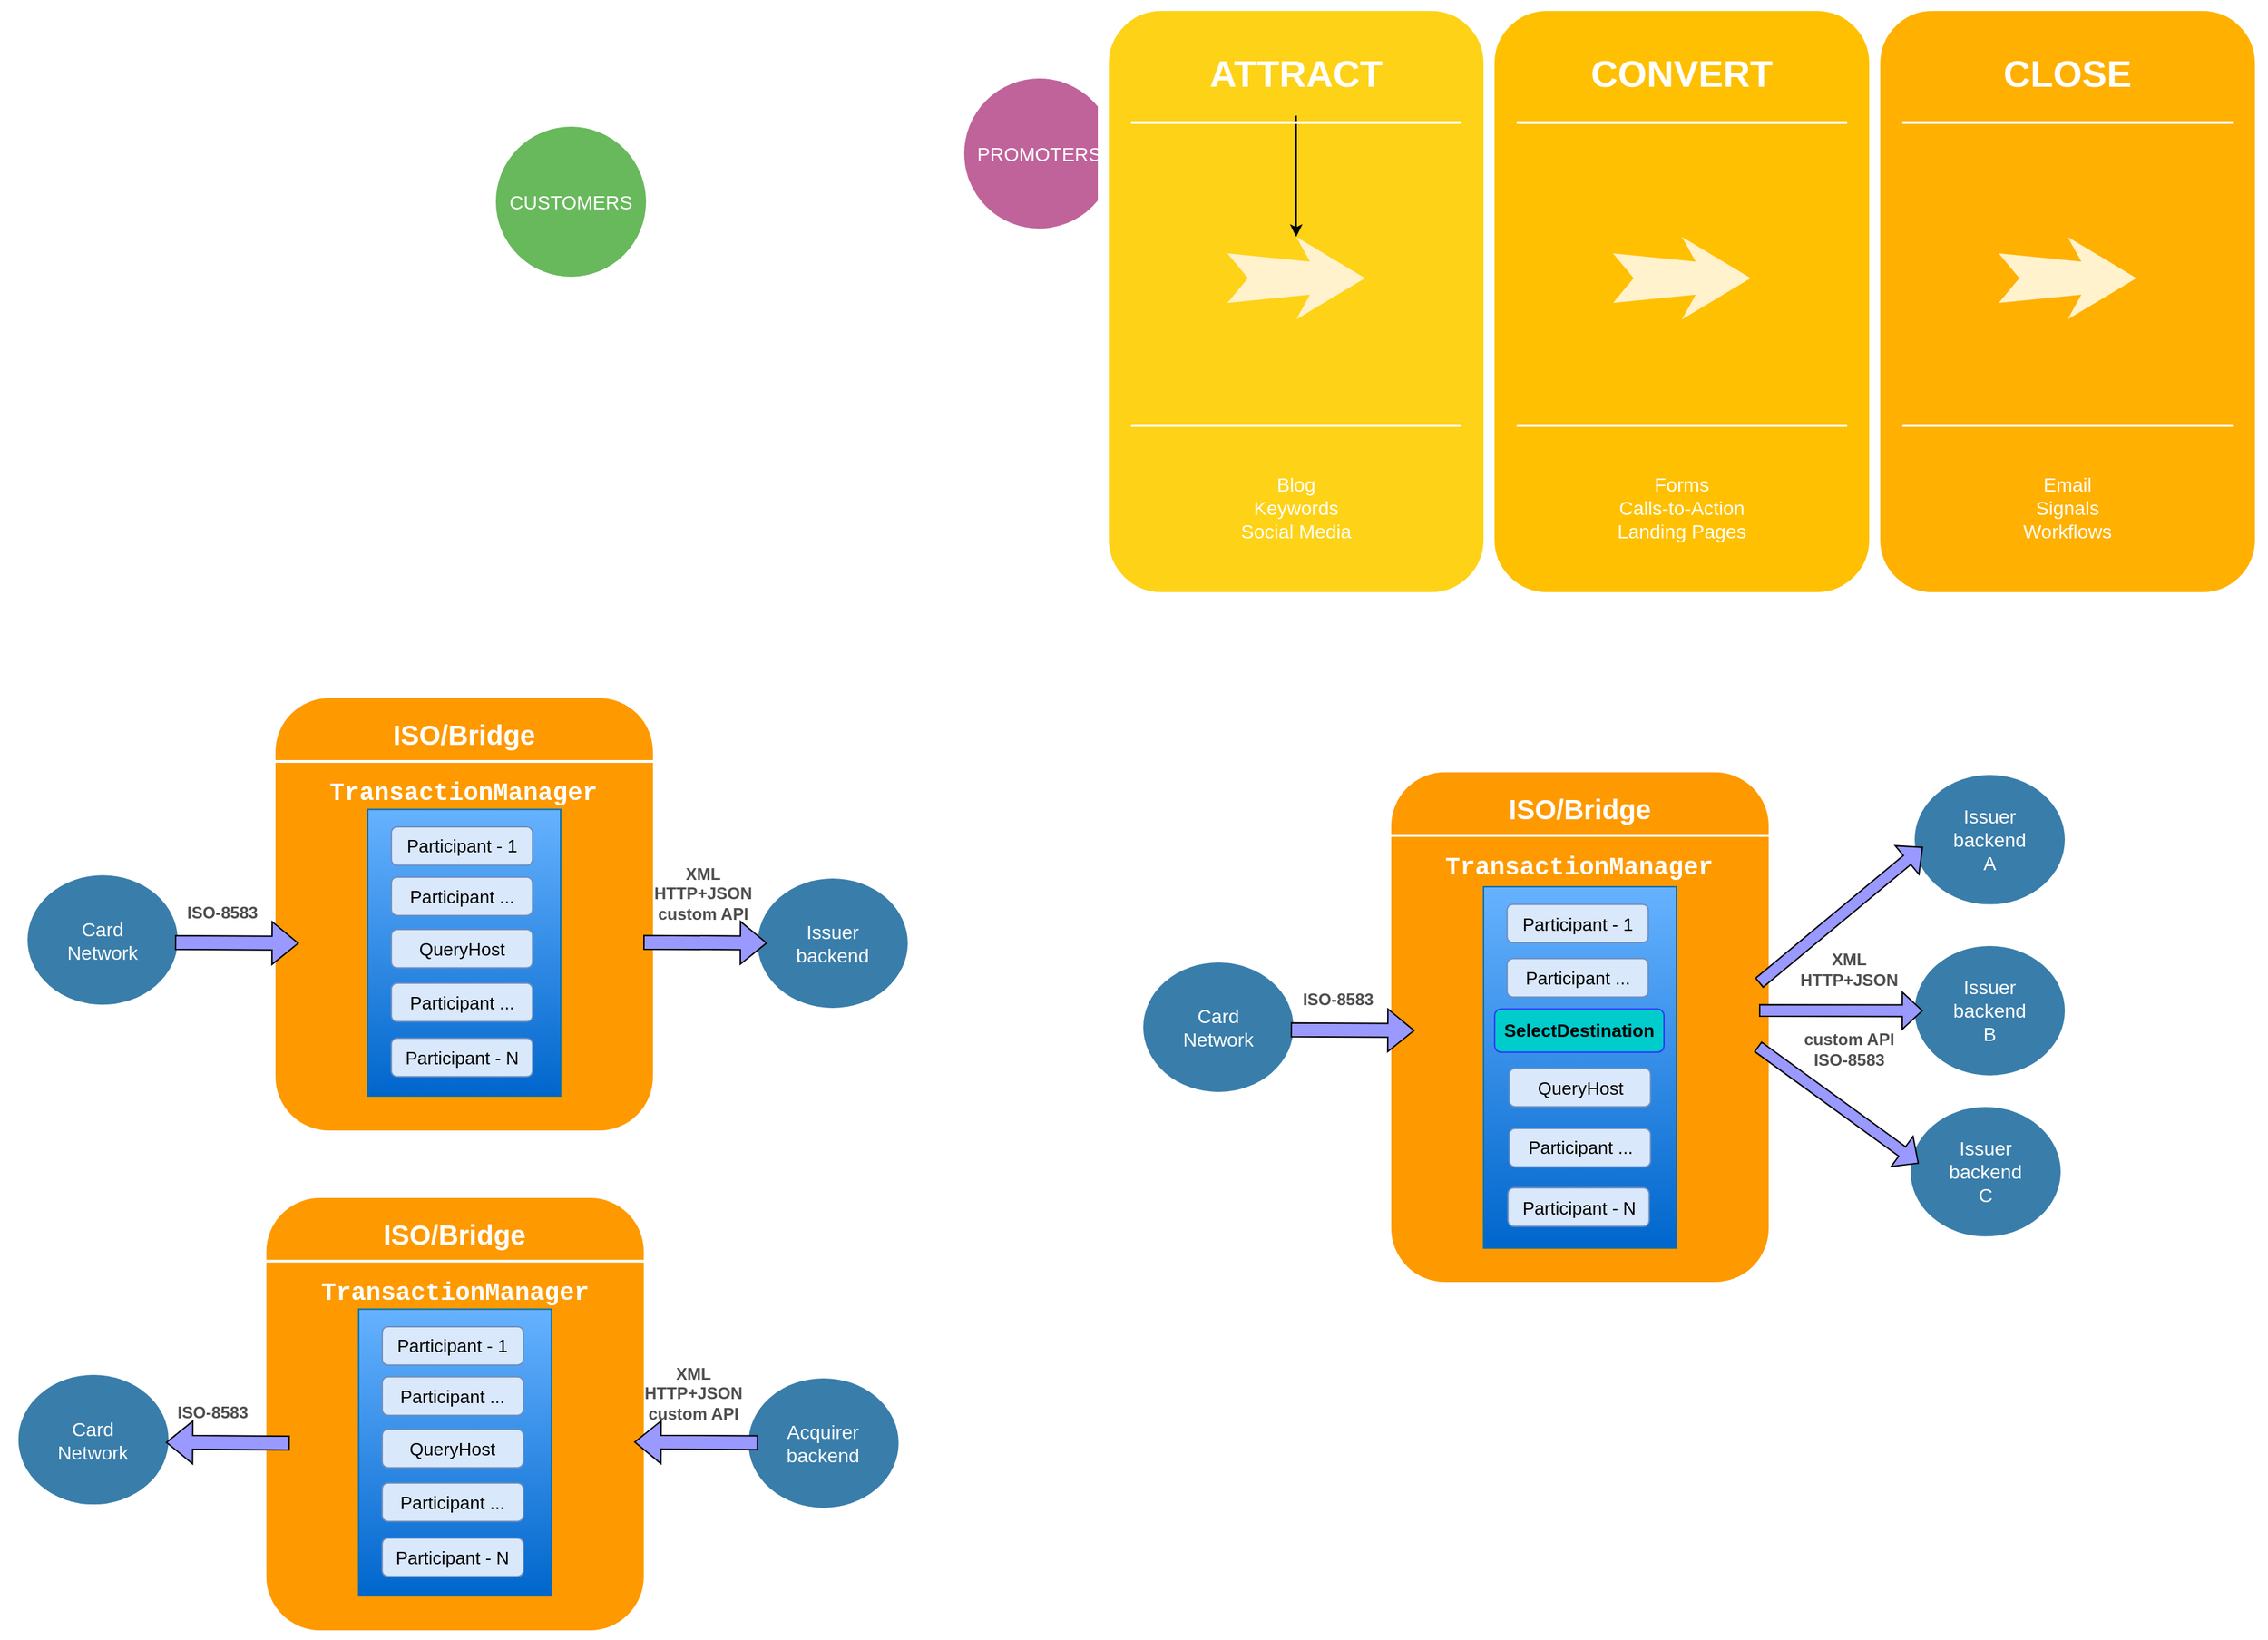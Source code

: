<mxfile version="24.7.7">
  <diagram name="Page-1" id="12e1b939-464a-85fe-373e-61e167be1490">
    <mxGraphModel dx="1481" dy="2051" grid="1" gridSize="10" guides="1" tooltips="1" connect="1" arrows="1" fold="1" page="1" pageScale="1.5" pageWidth="1169" pageHeight="826" background="none" math="0" shadow="0">
      <root>
        <mxCell id="0" />
        <mxCell id="1" parent="0" />
        <mxCell id="UDk5cR4JKh6qe-NH-JdE-115" value="" style="rounded=0;whiteSpace=wrap;html=1;fillColor=default;strokeColor=none;" vertex="1" parent="1">
          <mxGeometry x="950" y="470" width="690" height="390" as="geometry" />
        </mxCell>
        <mxCell id="UDk5cR4JKh6qe-NH-JdE-111" value="" style="rounded=0;whiteSpace=wrap;html=1;fillColor=default;strokeColor=none;" vertex="1" parent="1">
          <mxGeometry x="120" y="420" width="670" height="320" as="geometry" />
        </mxCell>
        <mxCell id="60da8b9f42644d3a-31" value="" style="whiteSpace=wrap;html=1;rounded=1;shadow=0;strokeWidth=6;fontSize=20;align=center;fillColor=#FE9900;strokeColor=#FFFFFF;" parent="1" vertex="1">
          <mxGeometry x="310" y="420" width="280" height="320" as="geometry" />
        </mxCell>
        <mxCell id="UDk5cR4JKh6qe-NH-JdE-102" value="&lt;div&gt;Issuer&lt;/div&gt;&lt;div&gt;backend&lt;br&gt;&lt;/div&gt;&lt;div&gt;C&lt;br&gt;&lt;/div&gt;" style="ellipse;whiteSpace=wrap;html=1;rounded=0;shadow=0;strokeWidth=6;fontSize=14;align=center;fillColor=#397DAA;strokeColor=#FFFFFF;fontColor=#FFFFFF;" vertex="1" parent="1">
          <mxGeometry x="1497" y="716.93" width="115" height="100" as="geometry" />
        </mxCell>
        <mxCell id="60da8b9f42644d3a-22" value="&lt;div&gt;Card&lt;/div&gt;&lt;div&gt;Network&lt;/div&gt;" style="ellipse;whiteSpace=wrap;html=1;rounded=0;shadow=0;strokeWidth=6;fontSize=14;align=center;fillColor=#397DAA;strokeColor=#FFFFFF;fontColor=#FFFFFF;" parent="1" vertex="1">
          <mxGeometry x="130" y="548.61" width="115" height="100" as="geometry" />
        </mxCell>
        <mxCell id="60da8b9f42644d3a-36" value="CUSTOMERS" style="ellipse;whiteSpace=wrap;html=1;rounded=0;shadow=0;strokeWidth=6;fontSize=14;align=center;fillColor=#68B85C;strokeColor=#FFFFFF;fontColor=#FFFFFF;" parent="1" vertex="1">
          <mxGeometry x="470" y="5" width="115" height="115" as="geometry" />
        </mxCell>
        <mxCell id="60da8b9f42644d3a-38" value="PROMOTERS" style="ellipse;whiteSpace=wrap;html=1;rounded=0;shadow=0;strokeWidth=6;fontSize=14;align=center;fillColor=#BF639A;strokeColor=#FFFFFF;fontColor=#FFFFFF;" parent="1" vertex="1">
          <mxGeometry x="810" y="-30" width="115" height="115" as="geometry" />
        </mxCell>
        <mxCell id="UDk5cR4JKh6qe-NH-JdE-1" value="" style="group" vertex="1" connectable="0" parent="1">
          <mxGeometry x="914" y="-80" width="840" height="430" as="geometry" />
        </mxCell>
        <mxCell id="60da8b9f42644d3a-2" value="" style="whiteSpace=wrap;html=1;rounded=1;shadow=0;strokeWidth=8;fontSize=20;align=center;fillColor=#FED217;strokeColor=#FFFFFF;" parent="UDk5cR4JKh6qe-NH-JdE-1" vertex="1">
          <mxGeometry width="280" height="430" as="geometry" />
        </mxCell>
        <mxCell id="UDk5cR4JKh6qe-NH-JdE-16" value="" style="edgeStyle=orthogonalEdgeStyle;rounded=0;orthogonalLoop=1;jettySize=auto;html=1;" edge="1" parent="UDk5cR4JKh6qe-NH-JdE-1" source="60da8b9f42644d3a-3" target="60da8b9f42644d3a-9">
          <mxGeometry relative="1" as="geometry" />
        </mxCell>
        <mxCell id="60da8b9f42644d3a-3" value="ATTRACT" style="text;html=1;strokeColor=none;fillColor=none;align=center;verticalAlign=middle;whiteSpace=wrap;rounded=0;shadow=0;fontSize=27;fontColor=#FFFFFF;fontStyle=1" parent="UDk5cR4JKh6qe-NH-JdE-1" vertex="1">
          <mxGeometry y="20" width="280" height="60" as="geometry" />
        </mxCell>
        <mxCell id="60da8b9f42644d3a-4" value="Blog&lt;div&gt;Keywords&lt;/div&gt;&lt;div&gt;Social Media&lt;/div&gt;" style="text;html=1;strokeColor=none;fillColor=none;align=center;verticalAlign=middle;whiteSpace=wrap;rounded=0;shadow=0;fontSize=14;fontColor=#FFFFFF;" parent="UDk5cR4JKh6qe-NH-JdE-1" vertex="1">
          <mxGeometry y="320" width="280" height="90" as="geometry" />
        </mxCell>
        <mxCell id="60da8b9f42644d3a-6" value="" style="line;strokeWidth=2;html=1;rounded=0;shadow=0;fontSize=27;align=center;fillColor=none;strokeColor=#FFFFFF;" parent="UDk5cR4JKh6qe-NH-JdE-1" vertex="1">
          <mxGeometry x="20" y="80" width="240" height="10" as="geometry" />
        </mxCell>
        <mxCell id="60da8b9f42644d3a-7" value="" style="line;strokeWidth=2;html=1;rounded=0;shadow=0;fontSize=27;align=center;fillColor=none;strokeColor=#FFFFFF;" parent="UDk5cR4JKh6qe-NH-JdE-1" vertex="1">
          <mxGeometry x="20" y="300" width="240" height="10" as="geometry" />
        </mxCell>
        <mxCell id="60da8b9f42644d3a-9" value="" style="html=1;shadow=0;dashed=0;align=center;verticalAlign=middle;shape=mxgraph.arrows2.stylisedArrow;dy=0.6;dx=40;notch=15;feather=0.4;rounded=0;strokeWidth=1;fontSize=27;strokeColor=none;fillColor=#fff2cc;" parent="UDk5cR4JKh6qe-NH-JdE-1" vertex="1">
          <mxGeometry x="90" y="168" width="100" height="60" as="geometry" />
        </mxCell>
        <mxCell id="60da8b9f42644d3a-17" value="" style="whiteSpace=wrap;html=1;rounded=1;shadow=0;strokeWidth=8;fontSize=20;align=center;fillColor=#FFC001;strokeColor=#FFFFFF;" parent="UDk5cR4JKh6qe-NH-JdE-1" vertex="1">
          <mxGeometry x="280" width="280" height="430" as="geometry" />
        </mxCell>
        <mxCell id="60da8b9f42644d3a-18" value="CONVERT" style="text;html=1;strokeColor=none;fillColor=none;align=center;verticalAlign=middle;whiteSpace=wrap;rounded=0;shadow=0;fontSize=27;fontColor=#FFFFFF;fontStyle=1" parent="UDk5cR4JKh6qe-NH-JdE-1" vertex="1">
          <mxGeometry x="280" y="20" width="280" height="60" as="geometry" />
        </mxCell>
        <mxCell id="60da8b9f42644d3a-19" value="Forms&lt;div&gt;Calls-to-Action&lt;/div&gt;&lt;div&gt;Landing Pages&lt;/div&gt;" style="text;html=1;strokeColor=none;fillColor=none;align=center;verticalAlign=middle;whiteSpace=wrap;rounded=0;shadow=0;fontSize=14;fontColor=#FFFFFF;" parent="UDk5cR4JKh6qe-NH-JdE-1" vertex="1">
          <mxGeometry x="280" y="320" width="280" height="90" as="geometry" />
        </mxCell>
        <mxCell id="60da8b9f42644d3a-20" value="" style="line;strokeWidth=2;html=1;rounded=0;shadow=0;fontSize=27;align=center;fillColor=none;strokeColor=#FFFFFF;" parent="UDk5cR4JKh6qe-NH-JdE-1" vertex="1">
          <mxGeometry x="300" y="80" width="240" height="10" as="geometry" />
        </mxCell>
        <mxCell id="60da8b9f42644d3a-21" value="" style="line;strokeWidth=2;html=1;rounded=0;shadow=0;fontSize=27;align=center;fillColor=none;strokeColor=#FFFFFF;" parent="UDk5cR4JKh6qe-NH-JdE-1" vertex="1">
          <mxGeometry x="300" y="300" width="240" height="10" as="geometry" />
        </mxCell>
        <mxCell id="60da8b9f42644d3a-23" value="" style="html=1;shadow=0;dashed=0;align=center;verticalAlign=middle;shape=mxgraph.arrows2.stylisedArrow;dy=0.6;dx=40;notch=15;feather=0.4;rounded=0;strokeWidth=1;fontSize=27;strokeColor=none;fillColor=#fff2cc;" parent="UDk5cR4JKh6qe-NH-JdE-1" vertex="1">
          <mxGeometry x="370" y="168" width="100" height="60" as="geometry" />
        </mxCell>
        <mxCell id="60da8b9f42644d3a-24" value="" style="whiteSpace=wrap;html=1;rounded=1;shadow=0;strokeWidth=8;fontSize=20;align=center;fillColor=#FFB001;strokeColor=#FFFFFF;" parent="UDk5cR4JKh6qe-NH-JdE-1" vertex="1">
          <mxGeometry x="560" width="280" height="430" as="geometry" />
        </mxCell>
        <mxCell id="60da8b9f42644d3a-25" value="CLOSE" style="text;html=1;strokeColor=none;fillColor=none;align=center;verticalAlign=middle;whiteSpace=wrap;rounded=0;shadow=0;fontSize=27;fontColor=#FFFFFF;fontStyle=1" parent="UDk5cR4JKh6qe-NH-JdE-1" vertex="1">
          <mxGeometry x="560" y="20" width="280" height="60" as="geometry" />
        </mxCell>
        <mxCell id="60da8b9f42644d3a-26" value="Email&lt;div&gt;Signals&lt;/div&gt;&lt;div&gt;Workflows&lt;/div&gt;" style="text;html=1;strokeColor=none;fillColor=none;align=center;verticalAlign=middle;whiteSpace=wrap;rounded=0;shadow=0;fontSize=14;fontColor=#FFFFFF;" parent="UDk5cR4JKh6qe-NH-JdE-1" vertex="1">
          <mxGeometry x="560" y="320" width="280" height="90" as="geometry" />
        </mxCell>
        <mxCell id="60da8b9f42644d3a-27" value="" style="line;strokeWidth=2;html=1;rounded=0;shadow=0;fontSize=27;align=center;fillColor=none;strokeColor=#FFFFFF;" parent="UDk5cR4JKh6qe-NH-JdE-1" vertex="1">
          <mxGeometry x="580" y="80" width="240" height="10" as="geometry" />
        </mxCell>
        <mxCell id="60da8b9f42644d3a-28" value="" style="line;strokeWidth=2;html=1;rounded=0;shadow=0;fontSize=27;align=center;fillColor=none;strokeColor=#FFFFFF;" parent="UDk5cR4JKh6qe-NH-JdE-1" vertex="1">
          <mxGeometry x="580" y="300" width="240" height="10" as="geometry" />
        </mxCell>
        <mxCell id="60da8b9f42644d3a-30" value="" style="html=1;shadow=0;dashed=0;align=center;verticalAlign=middle;shape=mxgraph.arrows2.stylisedArrow;dy=0.6;dx=40;notch=15;feather=0.4;rounded=0;strokeWidth=1;fontSize=27;strokeColor=none;fillColor=#fff2cc;" parent="UDk5cR4JKh6qe-NH-JdE-1" vertex="1">
          <mxGeometry x="650" y="168" width="100" height="60" as="geometry" />
        </mxCell>
        <mxCell id="UDk5cR4JKh6qe-NH-JdE-56" value="&lt;font color=&quot;#4d4d4d&quot;&gt;&lt;b&gt;ISO-8583&lt;/b&gt;&lt;/font&gt;" style="text;html=1;align=center;verticalAlign=middle;resizable=0;points=[];autosize=1;strokeColor=none;fillColor=none;" vertex="1" parent="1">
          <mxGeometry x="239" y="564" width="70" height="30" as="geometry" />
        </mxCell>
        <mxCell id="UDk5cR4JKh6qe-NH-JdE-74" value="&lt;div&gt;Issuer&lt;/div&gt;&lt;div&gt;backend&lt;br&gt;&lt;/div&gt;" style="ellipse;whiteSpace=wrap;html=1;rounded=0;shadow=0;strokeWidth=6;fontSize=14;align=center;fillColor=#397DAA;strokeColor=#FFFFFF;fontColor=#FFFFFF;" vertex="1" parent="1">
          <mxGeometry x="660" y="551" width="115" height="100" as="geometry" />
        </mxCell>
        <mxCell id="60da8b9f42644d3a-32" value="ISO/Bridge" style="text;html=1;strokeColor=none;fillColor=none;align=center;verticalAlign=middle;whiteSpace=wrap;rounded=0;shadow=0;fontSize=20;fontColor=#FFFFFF;fontStyle=1" parent="1" vertex="1">
          <mxGeometry x="290" y="425.005" width="320" height="48.837" as="geometry" />
        </mxCell>
        <mxCell id="60da8b9f42644d3a-34" value="" style="line;strokeWidth=2;html=1;rounded=0;shadow=0;fontSize=27;align=center;fillColor=none;strokeColor=#FFFFFF;" parent="1" vertex="1">
          <mxGeometry x="312.857" y="464.072" width="274.286" height="9.767" as="geometry" />
        </mxCell>
        <mxCell id="UDk5cR4JKh6qe-NH-JdE-15" value="&lt;font face=&quot;Courier New&quot; style=&quot;font-size: 18px;&quot;&gt;TransactionManager&lt;/font&gt;" style="text;html=1;strokeColor=none;fillColor=none;align=center;verticalAlign=middle;whiteSpace=wrap;rounded=0;shadow=0;fontSize=27;fontColor=#FFFFFF;fontStyle=1" vertex="1" parent="1">
          <mxGeometry x="356.43" y="473.14" width="187.14" height="29.302" as="geometry" />
        </mxCell>
        <mxCell id="UDk5cR4JKh6qe-NH-JdE-55" value="" style="shape=flexArrow;endArrow=classic;html=1;rounded=0;fillColor=#9999FF;" edge="1" parent="1">
          <mxGeometry width="50" height="50" relative="1" as="geometry">
            <mxPoint x="240" y="600.5" as="sourcePoint" />
            <mxPoint x="330" y="601" as="targetPoint" />
          </mxGeometry>
        </mxCell>
        <mxCell id="UDk5cR4JKh6qe-NH-JdE-75" value="&lt;div&gt;&lt;font color=&quot;#4d4d4d&quot;&gt;&lt;b&gt;XML&lt;/b&gt;&lt;/font&gt;&lt;/div&gt;&lt;div&gt;&lt;font color=&quot;#4d4d4d&quot;&gt;&lt;b&gt;HTTP+JSON&lt;/b&gt;&lt;/font&gt;&lt;/div&gt;&lt;div&gt;&lt;font color=&quot;#4d4d4d&quot;&gt;&lt;b&gt;custom API&lt;br&gt;&lt;/b&gt;&lt;/font&gt;&lt;/div&gt;" style="text;html=1;align=center;verticalAlign=middle;resizable=0;points=[];autosize=1;strokeColor=none;fillColor=none;" vertex="1" parent="1">
          <mxGeometry x="578" y="535" width="90" height="60" as="geometry" />
        </mxCell>
        <mxCell id="UDk5cR4JKh6qe-NH-JdE-73" value="" style="shape=flexArrow;endArrow=classic;html=1;rounded=0;fillColor=#9999FF;" edge="1" parent="1">
          <mxGeometry width="50" height="50" relative="1" as="geometry">
            <mxPoint x="580" y="600.33" as="sourcePoint" />
            <mxPoint x="670" y="600.83" as="targetPoint" />
          </mxGeometry>
        </mxCell>
        <mxCell id="UDk5cR4JKh6qe-NH-JdE-96" value="&lt;div&gt;Issuer&lt;/div&gt;&lt;div&gt;backend&lt;br&gt;&lt;/div&gt;&lt;div&gt;B&lt;br&gt;&lt;/div&gt;" style="ellipse;whiteSpace=wrap;html=1;rounded=0;shadow=0;strokeWidth=6;fontSize=14;align=center;fillColor=#397DAA;strokeColor=#FFFFFF;fontColor=#FFFFFF;" vertex="1" parent="1">
          <mxGeometry x="1500" y="600" width="115" height="100" as="geometry" />
        </mxCell>
        <mxCell id="UDk5cR4JKh6qe-NH-JdE-97" value="&lt;div&gt;&lt;b&gt;XML&lt;/b&gt;&lt;/div&gt;&lt;div&gt;&lt;b&gt;HTTP+JSON&lt;/b&gt;&lt;/div&gt;" style="text;html=1;align=center;verticalAlign=middle;resizable=1;points=[];autosize=1;strokeColor=none;fillColor=none;movable=1;rotatable=1;deletable=1;editable=1;locked=0;connectable=1;fontColor=#4D4D4D;" vertex="1" parent="1">
          <mxGeometry x="1410" y="600" width="90" height="40" as="geometry" />
        </mxCell>
        <mxCell id="UDk5cR4JKh6qe-NH-JdE-99" value="&lt;div&gt;Issuer&lt;/div&gt;&lt;div&gt;backend&lt;br&gt;&lt;/div&gt;&lt;div&gt;A&lt;br&gt;&lt;/div&gt;" style="ellipse;whiteSpace=wrap;html=1;rounded=0;shadow=0;strokeWidth=6;fontSize=14;align=center;fillColor=#397DAA;strokeColor=#FFFFFF;fontColor=#FFFFFF;" vertex="1" parent="1">
          <mxGeometry x="1500" y="475.79" width="115" height="100" as="geometry" />
        </mxCell>
        <mxCell id="UDk5cR4JKh6qe-NH-JdE-5" value="" style="rounded=0;whiteSpace=wrap;html=1;shadow=0;strokeColor=#006EAF;fillColor=#66B2FF;fontColor=#ffffff;gradientColor=#0066CC;gradientDirection=south;" vertex="1" parent="1">
          <mxGeometry x="380" y="503.807" width="140" height="208.17" as="geometry" />
        </mxCell>
        <mxCell id="UDk5cR4JKh6qe-NH-JdE-6" value="&lt;div style=&quot;font-size: 13px;&quot;&gt;Participant - 1&lt;br style=&quot;font-size: 13px;&quot;&gt;&lt;/div&gt;" style="rounded=1;whiteSpace=wrap;html=1;shadow=0;strokeColor=#6c8ebf;fillColor=#dae8fc;fontSize=13;" vertex="1" parent="1">
          <mxGeometry x="397.092" y="516.502" width="102.535" height="27.927" as="geometry" />
        </mxCell>
        <mxCell id="UDk5cR4JKh6qe-NH-JdE-7" value="&lt;div style=&quot;font-size: 13px;&quot;&gt;Participant ...&lt;br style=&quot;font-size: 13px;&quot;&gt;&lt;/div&gt;" style="rounded=1;whiteSpace=wrap;html=1;shadow=0;strokeColor=#6c8ebf;fillColor=#dae8fc;fontSize=13;" vertex="1" parent="1">
          <mxGeometry x="397.092" y="552.953" width="102.535" height="27.927" as="geometry" />
        </mxCell>
        <mxCell id="UDk5cR4JKh6qe-NH-JdE-10" value="&lt;div style=&quot;font-size: 13px;&quot;&gt;Participant ...&lt;/div&gt;" style="rounded=1;whiteSpace=wrap;html=1;shadow=0;strokeColor=#6c8ebf;fillColor=#dae8fc;fontSize=13;" vertex="1" parent="1">
          <mxGeometry x="397.089" y="629.997" width="102.535" height="27.927" as="geometry" />
        </mxCell>
        <mxCell id="UDk5cR4JKh6qe-NH-JdE-11" value="QueryHost" style="rounded=1;whiteSpace=wrap;html=1;shadow=0;strokeColor=#6c8ebf;fillColor=#dae8fc;fontSize=13;" vertex="1" parent="1">
          <mxGeometry x="397.089" y="590.999" width="102.535" height="27.927" as="geometry" />
        </mxCell>
        <mxCell id="UDk5cR4JKh6qe-NH-JdE-12" value="&lt;div style=&quot;font-size: 13px;&quot;&gt;Participant - N&lt;/div&gt;" style="rounded=1;whiteSpace=wrap;html=1;shadow=0;strokeColor=#6c8ebf;fillColor=#dae8fc;fontSize=13;" vertex="1" parent="1">
          <mxGeometry x="397.089" y="670.003" width="102.535" height="27.927" as="geometry" />
        </mxCell>
        <mxCell id="UDk5cR4JKh6qe-NH-JdE-121" value="&lt;div&gt;&lt;b&gt;custom API&lt;/b&gt;&lt;/div&gt;&lt;div&gt;&lt;b&gt;ISO-8583&lt;br&gt;&lt;/b&gt;&lt;/div&gt;" style="text;html=1;align=center;verticalAlign=middle;resizable=1;points=[];autosize=1;strokeColor=none;fillColor=none;movable=1;rotatable=1;deletable=1;editable=1;locked=0;connectable=1;fontColor=#4D4D4D;" vertex="1" parent="1">
          <mxGeometry x="1410" y="657.61" width="90" height="40" as="geometry" />
        </mxCell>
        <mxCell id="UDk5cR4JKh6qe-NH-JdE-126" value="" style="rounded=0;whiteSpace=wrap;html=1;fillColor=default;strokeColor=none;" vertex="1" parent="1">
          <mxGeometry x="113.36" y="782.95" width="670" height="320" as="geometry" />
        </mxCell>
        <mxCell id="UDk5cR4JKh6qe-NH-JdE-127" value="" style="whiteSpace=wrap;html=1;rounded=1;shadow=0;strokeWidth=6;fontSize=20;align=center;fillColor=#FE9900;strokeColor=#FFFFFF;" vertex="1" parent="1">
          <mxGeometry x="303.36" y="782.95" width="280" height="320" as="geometry" />
        </mxCell>
        <mxCell id="UDk5cR4JKh6qe-NH-JdE-128" value="&lt;div&gt;Card&lt;/div&gt;&lt;div&gt;Network&lt;/div&gt;" style="ellipse;whiteSpace=wrap;html=1;rounded=0;shadow=0;strokeWidth=6;fontSize=14;align=center;fillColor=#397DAA;strokeColor=#FFFFFF;fontColor=#FFFFFF;" vertex="1" parent="1">
          <mxGeometry x="123.36" y="911.56" width="115" height="100" as="geometry" />
        </mxCell>
        <mxCell id="UDk5cR4JKh6qe-NH-JdE-129" value="&lt;font color=&quot;#4d4d4d&quot;&gt;&lt;b&gt;ISO-8583&lt;/b&gt;&lt;/font&gt;" style="text;html=1;align=center;verticalAlign=middle;resizable=0;points=[];autosize=1;strokeColor=none;fillColor=none;" vertex="1" parent="1">
          <mxGeometry x="232.36" y="926.95" width="70" height="30" as="geometry" />
        </mxCell>
        <mxCell id="UDk5cR4JKh6qe-NH-JdE-130" value="&lt;div&gt;Acquirer&lt;/div&gt;&lt;div&gt;backend&lt;br&gt;&lt;/div&gt;" style="ellipse;whiteSpace=wrap;html=1;rounded=0;shadow=0;strokeWidth=6;fontSize=14;align=center;fillColor=#397DAA;strokeColor=#FFFFFF;fontColor=#FFFFFF;" vertex="1" parent="1">
          <mxGeometry x="653.36" y="913.95" width="115" height="100" as="geometry" />
        </mxCell>
        <mxCell id="UDk5cR4JKh6qe-NH-JdE-131" value="ISO/Bridge" style="text;html=1;strokeColor=none;fillColor=none;align=center;verticalAlign=middle;whiteSpace=wrap;rounded=0;shadow=0;fontSize=20;fontColor=#FFFFFF;fontStyle=1" vertex="1" parent="1">
          <mxGeometry x="283.36" y="787.955" width="320" height="48.837" as="geometry" />
        </mxCell>
        <mxCell id="UDk5cR4JKh6qe-NH-JdE-132" value="" style="line;strokeWidth=2;html=1;rounded=0;shadow=0;fontSize=27;align=center;fillColor=none;strokeColor=#FFFFFF;" vertex="1" parent="1">
          <mxGeometry x="306.217" y="827.022" width="274.286" height="9.767" as="geometry" />
        </mxCell>
        <mxCell id="UDk5cR4JKh6qe-NH-JdE-133" value="&lt;font face=&quot;Courier New&quot; style=&quot;font-size: 18px;&quot;&gt;TransactionManager&lt;/font&gt;" style="text;html=1;strokeColor=none;fillColor=none;align=center;verticalAlign=middle;whiteSpace=wrap;rounded=0;shadow=0;fontSize=27;fontColor=#FFFFFF;fontStyle=1" vertex="1" parent="1">
          <mxGeometry x="349.79" y="836.09" width="187.14" height="29.302" as="geometry" />
        </mxCell>
        <mxCell id="UDk5cR4JKh6qe-NH-JdE-134" value="" style="shape=flexArrow;endArrow=classic;html=1;rounded=0;fillColor=#9999FF;" edge="1" parent="1">
          <mxGeometry width="50" height="50" relative="1" as="geometry">
            <mxPoint x="323.36" y="963.95" as="sourcePoint" />
            <mxPoint x="233.36" y="963.45" as="targetPoint" />
          </mxGeometry>
        </mxCell>
        <mxCell id="UDk5cR4JKh6qe-NH-JdE-135" value="&lt;div&gt;&lt;font color=&quot;#4d4d4d&quot;&gt;&lt;b&gt;XML&lt;/b&gt;&lt;/font&gt;&lt;/div&gt;&lt;div&gt;&lt;font color=&quot;#4d4d4d&quot;&gt;&lt;b&gt;HTTP+JSON&lt;/b&gt;&lt;/font&gt;&lt;/div&gt;&lt;div&gt;&lt;font color=&quot;#4d4d4d&quot;&gt;&lt;b&gt;custom API&lt;br&gt;&lt;/b&gt;&lt;/font&gt;&lt;/div&gt;" style="text;html=1;align=center;verticalAlign=middle;resizable=0;points=[];autosize=1;strokeColor=none;fillColor=none;" vertex="1" parent="1">
          <mxGeometry x="571.36" y="897.95" width="90" height="60" as="geometry" />
        </mxCell>
        <mxCell id="UDk5cR4JKh6qe-NH-JdE-136" value="" style="shape=flexArrow;endArrow=classic;html=1;rounded=0;fillColor=#9999FF;" edge="1" parent="1">
          <mxGeometry width="50" height="50" relative="1" as="geometry">
            <mxPoint x="663.36" y="963.78" as="sourcePoint" />
            <mxPoint x="573.36" y="963.28" as="targetPoint" />
          </mxGeometry>
        </mxCell>
        <mxCell id="UDk5cR4JKh6qe-NH-JdE-137" value="" style="rounded=0;whiteSpace=wrap;html=1;shadow=0;strokeColor=#006EAF;fillColor=#66B2FF;fontColor=#ffffff;gradientColor=#0066CC;gradientDirection=south;" vertex="1" parent="1">
          <mxGeometry x="373.36" y="866.757" width="140" height="208.17" as="geometry" />
        </mxCell>
        <mxCell id="UDk5cR4JKh6qe-NH-JdE-138" value="&lt;div style=&quot;font-size: 13px;&quot;&gt;Participant - 1&lt;br style=&quot;font-size: 13px;&quot;&gt;&lt;/div&gt;" style="rounded=1;whiteSpace=wrap;html=1;shadow=0;strokeColor=#6c8ebf;fillColor=#dae8fc;fontSize=13;" vertex="1" parent="1">
          <mxGeometry x="390.452" y="879.452" width="102.535" height="27.927" as="geometry" />
        </mxCell>
        <mxCell id="UDk5cR4JKh6qe-NH-JdE-139" value="&lt;div style=&quot;font-size: 13px;&quot;&gt;Participant ...&lt;br style=&quot;font-size: 13px;&quot;&gt;&lt;/div&gt;" style="rounded=1;whiteSpace=wrap;html=1;shadow=0;strokeColor=#6c8ebf;fillColor=#dae8fc;fontSize=13;" vertex="1" parent="1">
          <mxGeometry x="390.452" y="915.903" width="102.535" height="27.927" as="geometry" />
        </mxCell>
        <mxCell id="UDk5cR4JKh6qe-NH-JdE-140" value="&lt;div style=&quot;font-size: 13px;&quot;&gt;Participant ...&lt;/div&gt;" style="rounded=1;whiteSpace=wrap;html=1;shadow=0;strokeColor=#6c8ebf;fillColor=#dae8fc;fontSize=13;" vertex="1" parent="1">
          <mxGeometry x="390.449" y="992.947" width="102.535" height="27.927" as="geometry" />
        </mxCell>
        <mxCell id="UDk5cR4JKh6qe-NH-JdE-144" value="" style="whiteSpace=wrap;html=1;rounded=1;shadow=0;strokeWidth=6;fontSize=20;align=center;fillColor=#FE9900;strokeColor=#FFFFFF;" vertex="1" parent="1">
          <mxGeometry x="1120" y="473.84" width="280" height="376.16" as="geometry" />
        </mxCell>
        <mxCell id="UDk5cR4JKh6qe-NH-JdE-141" value="QueryHost" style="rounded=1;whiteSpace=wrap;html=1;shadow=0;strokeColor=#6c8ebf;fillColor=#dae8fc;fontSize=13;" vertex="1" parent="1">
          <mxGeometry x="390.449" y="953.949" width="102.535" height="27.927" as="geometry" />
        </mxCell>
        <mxCell id="UDk5cR4JKh6qe-NH-JdE-142" value="&lt;div style=&quot;font-size: 13px;&quot;&gt;Participant - N&lt;/div&gt;" style="rounded=1;whiteSpace=wrap;html=1;shadow=0;strokeColor=#6c8ebf;fillColor=#dae8fc;fontSize=13;" vertex="1" parent="1">
          <mxGeometry x="390.449" y="1032.953" width="102.535" height="27.927" as="geometry" />
        </mxCell>
        <mxCell id="UDk5cR4JKh6qe-NH-JdE-145" value="ISO/Bridge" style="text;html=1;strokeColor=none;fillColor=none;align=center;verticalAlign=middle;whiteSpace=wrap;rounded=0;shadow=0;fontSize=20;fontColor=#FFFFFF;fontStyle=1" vertex="1" parent="1">
          <mxGeometry x="1100" y="478.845" width="320" height="48.837" as="geometry" />
        </mxCell>
        <mxCell id="UDk5cR4JKh6qe-NH-JdE-146" value="&lt;font face=&quot;Courier New&quot; style=&quot;font-size: 18px;&quot;&gt;TransactionManager&lt;/font&gt;" style="text;html=1;strokeColor=none;fillColor=none;align=center;verticalAlign=middle;whiteSpace=wrap;rounded=0;shadow=0;fontSize=27;fontColor=#FFFFFF;fontStyle=1" vertex="1" parent="1">
          <mxGeometry x="1166.43" y="526.98" width="187.14" height="29.302" as="geometry" />
        </mxCell>
        <mxCell id="UDk5cR4JKh6qe-NH-JdE-147" value="" style="line;strokeWidth=2;html=1;rounded=0;shadow=0;fontSize=27;align=center;fillColor=none;strokeColor=#FFFFFF;" vertex="1" parent="1">
          <mxGeometry x="1122.857" y="517.912" width="274.286" height="9.767" as="geometry" />
        </mxCell>
        <mxCell id="UDk5cR4JKh6qe-NH-JdE-148" value="" style="group" vertex="1" connectable="0" parent="1">
          <mxGeometry x="1190" y="559.999" width="140" height="262.353" as="geometry" />
        </mxCell>
        <mxCell id="UDk5cR4JKh6qe-NH-JdE-63" value="" style="rounded=0;whiteSpace=wrap;html=1;shadow=0;strokeColor=#006EAF;fillColor=#66B2FF;fontColor=#ffffff;gradientColor=#0066CC;gradientDirection=south;" vertex="1" parent="UDk5cR4JKh6qe-NH-JdE-148">
          <mxGeometry width="140" height="262.353" as="geometry" />
        </mxCell>
        <mxCell id="UDk5cR4JKh6qe-NH-JdE-64" value="&lt;div style=&quot;font-size: 13px;&quot;&gt;Participant - 1&lt;br style=&quot;font-size: 13px;&quot;&gt;&lt;/div&gt;" style="rounded=1;whiteSpace=wrap;html=1;shadow=0;strokeColor=#6c8ebf;fillColor=#dae8fc;fontSize=13;" vertex="1" parent="UDk5cR4JKh6qe-NH-JdE-148">
          <mxGeometry x="17.092" y="12.693" width="102.535" height="27.927" as="geometry" />
        </mxCell>
        <mxCell id="UDk5cR4JKh6qe-NH-JdE-65" value="&lt;div style=&quot;font-size: 13px;&quot;&gt;Participant ...&lt;br style=&quot;font-size: 13px;&quot;&gt;&lt;/div&gt;" style="rounded=1;whiteSpace=wrap;html=1;shadow=0;strokeColor=#6c8ebf;fillColor=#dae8fc;fontSize=13;" vertex="1" parent="UDk5cR4JKh6qe-NH-JdE-148">
          <mxGeometry x="17.092" y="52.144" width="102.535" height="27.927" as="geometry" />
        </mxCell>
        <mxCell id="UDk5cR4JKh6qe-NH-JdE-66" value="&lt;b&gt;&lt;font style=&quot;font-size: 13px;&quot;&gt;SelectDestination&lt;/font&gt;&lt;/b&gt;" style="rounded=1;whiteSpace=wrap;html=1;shadow=0;strokeColor=#3333FF;fillColor=#00CCCC;fontSize=13;" vertex="1" parent="UDk5cR4JKh6qe-NH-JdE-148">
          <mxGeometry x="8.09" y="88.757" width="122.91" height="31.41" as="geometry" />
        </mxCell>
        <mxCell id="UDk5cR4JKh6qe-NH-JdE-68" value="QueryHost" style="rounded=1;whiteSpace=wrap;html=1;shadow=0;strokeColor=#6c8ebf;fillColor=#dae8fc;fontSize=13;" vertex="1" parent="UDk5cR4JKh6qe-NH-JdE-148">
          <mxGeometry x="18.729" y="131.83" width="102.535" height="27.927" as="geometry" />
        </mxCell>
        <mxCell id="UDk5cR4JKh6qe-NH-JdE-67" value="&lt;div style=&quot;font-size: 13px;&quot;&gt;Participant ...&lt;/div&gt;" style="rounded=1;whiteSpace=wrap;html=1;shadow=0;strokeColor=#6c8ebf;fillColor=#dae8fc;fontSize=13;" vertex="1" parent="UDk5cR4JKh6qe-NH-JdE-148">
          <mxGeometry x="18.729" y="175.497" width="102.535" height="27.927" as="geometry" />
        </mxCell>
        <mxCell id="UDk5cR4JKh6qe-NH-JdE-69" value="&lt;div style=&quot;font-size: 13px;&quot;&gt;Participant - N&lt;/div&gt;" style="rounded=1;whiteSpace=wrap;html=1;shadow=0;strokeColor=#6c8ebf;fillColor=#dae8fc;fontSize=13;" vertex="1" parent="UDk5cR4JKh6qe-NH-JdE-148">
          <mxGeometry x="17.729" y="218.683" width="102.535" height="27.927" as="geometry" />
        </mxCell>
        <mxCell id="UDk5cR4JKh6qe-NH-JdE-149" value="&lt;div&gt;Card&lt;/div&gt;&lt;div&gt;Network&lt;/div&gt;" style="ellipse;whiteSpace=wrap;html=1;rounded=0;shadow=0;strokeWidth=6;fontSize=14;align=center;fillColor=#397DAA;strokeColor=#FFFFFF;fontColor=#FFFFFF;" vertex="1" parent="1">
          <mxGeometry x="940" y="611.98" width="115" height="100" as="geometry" />
        </mxCell>
        <mxCell id="UDk5cR4JKh6qe-NH-JdE-150" value="&lt;font color=&quot;#4d4d4d&quot;&gt;&lt;b&gt;ISO-8583&lt;/b&gt;&lt;/font&gt;" style="text;html=1;align=center;verticalAlign=middle;resizable=0;points=[];autosize=1;strokeColor=none;fillColor=none;" vertex="1" parent="1">
          <mxGeometry x="1049" y="627.37" width="70" height="30" as="geometry" />
        </mxCell>
        <mxCell id="UDk5cR4JKh6qe-NH-JdE-151" value="" style="shape=flexArrow;endArrow=classic;html=1;rounded=0;fillColor=#9999FF;" edge="1" parent="1">
          <mxGeometry width="50" height="50" relative="1" as="geometry">
            <mxPoint x="1050" y="663.87" as="sourcePoint" />
            <mxPoint x="1140" y="664.37" as="targetPoint" />
          </mxGeometry>
        </mxCell>
        <mxCell id="UDk5cR4JKh6qe-NH-JdE-105" value="" style="shape=flexArrow;endArrow=classic;html=1;rounded=0;fillColor=#9999FF;startSize=6;width=8.462;endSize=4.488;endWidth=17.515;" edge="1" parent="1">
          <mxGeometry width="50" height="50" relative="1" as="geometry">
            <mxPoint x="1389" y="676" as="sourcePoint" />
            <mxPoint x="1506" y="761" as="targetPoint" />
          </mxGeometry>
        </mxCell>
        <mxCell id="UDk5cR4JKh6qe-NH-JdE-119" value="" style="shape=flexArrow;endArrow=classic;html=1;rounded=0;fillColor=#9999FF;startSize=6;width=8.462;endSize=4.488;endWidth=17.515;" edge="1" parent="1">
          <mxGeometry width="50" height="50" relative="1" as="geometry">
            <mxPoint x="1390" y="649.81" as="sourcePoint" />
            <mxPoint x="1509" y="650" as="targetPoint" />
          </mxGeometry>
        </mxCell>
        <mxCell id="UDk5cR4JKh6qe-NH-JdE-120" value="" style="shape=flexArrow;endArrow=classic;html=1;rounded=0;fillColor=#9999FF;startSize=6;width=8.462;endSize=4.488;endWidth=17.515;exitX=0.964;exitY=0.415;exitDx=0;exitDy=0;exitPerimeter=0;" edge="1" parent="1" source="UDk5cR4JKh6qe-NH-JdE-144">
          <mxGeometry width="50" height="50" relative="1" as="geometry">
            <mxPoint x="1409" y="601" as="sourcePoint" />
            <mxPoint x="1509" y="531" as="targetPoint" />
          </mxGeometry>
        </mxCell>
      </root>
    </mxGraphModel>
  </diagram>
</mxfile>

